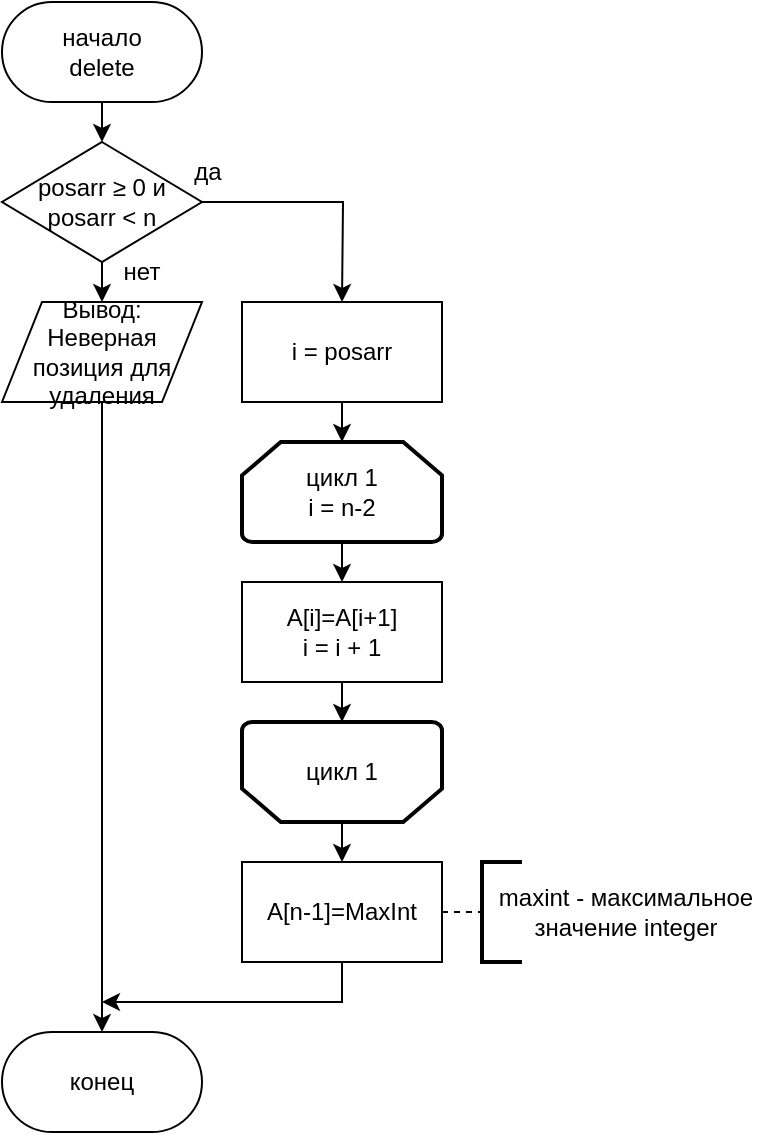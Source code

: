 <mxfile version="24.2.5" type="device">
  <diagram name="Страница — 1" id="jIc_-0nV2Izlxw64OF78">
    <mxGraphModel dx="1674" dy="844" grid="1" gridSize="10" guides="1" tooltips="1" connect="1" arrows="1" fold="1" page="1" pageScale="1" pageWidth="827" pageHeight="1169" math="0" shadow="0">
      <root>
        <mxCell id="0" />
        <mxCell id="1" parent="0" />
        <mxCell id="qk38wRSYMXh0JKTcBKiv-6" style="edgeStyle=orthogonalEdgeStyle;rounded=0;orthogonalLoop=1;jettySize=auto;html=1;exitX=0.5;exitY=1;exitDx=0;exitDy=0;entryX=0.5;entryY=0;entryDx=0;entryDy=0;" edge="1" parent="1" source="qk38wRSYMXh0JKTcBKiv-1" target="qk38wRSYMXh0JKTcBKiv-2">
          <mxGeometry relative="1" as="geometry" />
        </mxCell>
        <mxCell id="qk38wRSYMXh0JKTcBKiv-1" value="начало&lt;div&gt;delete&lt;br&gt;&lt;/div&gt;" style="rounded=1;whiteSpace=wrap;html=1;arcSize=50;" vertex="1" parent="1">
          <mxGeometry x="20" y="20" width="100" height="50" as="geometry" />
        </mxCell>
        <mxCell id="qk38wRSYMXh0JKTcBKiv-8" style="edgeStyle=orthogonalEdgeStyle;rounded=0;orthogonalLoop=1;jettySize=auto;html=1;exitX=0.5;exitY=1;exitDx=0;exitDy=0;entryX=0.5;entryY=0;entryDx=0;entryDy=0;" edge="1" parent="1" source="qk38wRSYMXh0JKTcBKiv-2" target="qk38wRSYMXh0JKTcBKiv-7">
          <mxGeometry relative="1" as="geometry" />
        </mxCell>
        <mxCell id="qk38wRSYMXh0JKTcBKiv-2" value="posarr ≥&amp;nbsp;0 и&lt;div&gt;posarr &amp;lt; n&lt;/div&gt;" style="rhombus;whiteSpace=wrap;html=1;" vertex="1" parent="1">
          <mxGeometry x="20" y="90" width="100" height="60" as="geometry" />
        </mxCell>
        <mxCell id="qk38wRSYMXh0JKTcBKiv-3" value="да" style="text;html=1;strokeColor=none;fillColor=none;align=center;verticalAlign=middle;whiteSpace=wrap;rounded=0;" vertex="1" parent="1">
          <mxGeometry x="93" y="90" width="60" height="30" as="geometry" />
        </mxCell>
        <mxCell id="qk38wRSYMXh0JKTcBKiv-4" value="нет" style="text;html=1;strokeColor=none;fillColor=none;align=center;verticalAlign=middle;whiteSpace=wrap;rounded=0;" vertex="1" parent="1">
          <mxGeometry x="60" y="140" width="60" height="30" as="geometry" />
        </mxCell>
        <mxCell id="qk38wRSYMXh0JKTcBKiv-29" style="edgeStyle=orthogonalEdgeStyle;rounded=0;orthogonalLoop=1;jettySize=auto;html=1;exitX=0.5;exitY=1;exitDx=0;exitDy=0;entryX=0.5;entryY=0;entryDx=0;entryDy=0;" edge="1" parent="1" source="qk38wRSYMXh0JKTcBKiv-7" target="qk38wRSYMXh0JKTcBKiv-24">
          <mxGeometry relative="1" as="geometry" />
        </mxCell>
        <mxCell id="qk38wRSYMXh0JKTcBKiv-7" value="Вывод:&lt;br&gt;&lt;div&gt;Неверная позиция для удаления&lt;br&gt;&lt;/div&gt;" style="shape=parallelogram;perimeter=parallelogramPerimeter;whiteSpace=wrap;html=1;fixedSize=1;" vertex="1" parent="1">
          <mxGeometry x="20" y="170" width="100" height="50" as="geometry" />
        </mxCell>
        <mxCell id="qk38wRSYMXh0JKTcBKiv-10" style="edgeStyle=orthogonalEdgeStyle;rounded=0;orthogonalLoop=1;jettySize=auto;html=1;exitX=1;exitY=0.5;exitDx=0;exitDy=0;entryX=0.5;entryY=0;entryDx=0;entryDy=0;entryPerimeter=0;" edge="1" parent="1" source="qk38wRSYMXh0JKTcBKiv-2">
          <mxGeometry relative="1" as="geometry">
            <mxPoint x="190" y="170" as="targetPoint" />
          </mxGeometry>
        </mxCell>
        <mxCell id="qk38wRSYMXh0JKTcBKiv-11" value="i = posarr" style="rounded=0;whiteSpace=wrap;html=1;" vertex="1" parent="1">
          <mxGeometry x="140" y="170" width="100" height="50" as="geometry" />
        </mxCell>
        <mxCell id="qk38wRSYMXh0JKTcBKiv-15" style="edgeStyle=orthogonalEdgeStyle;rounded=0;orthogonalLoop=1;jettySize=auto;html=1;exitX=0.5;exitY=1;exitDx=0;exitDy=0;exitPerimeter=0;entryX=0.5;entryY=0;entryDx=0;entryDy=0;" edge="1" parent="1" source="qk38wRSYMXh0JKTcBKiv-12" target="qk38wRSYMXh0JKTcBKiv-14">
          <mxGeometry relative="1" as="geometry" />
        </mxCell>
        <mxCell id="qk38wRSYMXh0JKTcBKiv-12" value="цикл 1&lt;div&gt;i =&amp;nbsp;n-2&lt;/div&gt;" style="strokeWidth=2;html=1;shape=mxgraph.flowchart.loop_limit;whiteSpace=wrap;" vertex="1" parent="1">
          <mxGeometry x="140" y="240" width="100" height="50" as="geometry" />
        </mxCell>
        <mxCell id="qk38wRSYMXh0JKTcBKiv-13" style="edgeStyle=orthogonalEdgeStyle;rounded=0;orthogonalLoop=1;jettySize=auto;html=1;exitX=0.5;exitY=1;exitDx=0;exitDy=0;entryX=0.5;entryY=0;entryDx=0;entryDy=0;entryPerimeter=0;" edge="1" parent="1" source="qk38wRSYMXh0JKTcBKiv-11" target="qk38wRSYMXh0JKTcBKiv-12">
          <mxGeometry relative="1" as="geometry" />
        </mxCell>
        <mxCell id="qk38wRSYMXh0JKTcBKiv-14" value="A[i]=A[i+1]&lt;div&gt;i = i + 1&lt;/div&gt;" style="rounded=0;whiteSpace=wrap;html=1;" vertex="1" parent="1">
          <mxGeometry x="140" y="310" width="100" height="50" as="geometry" />
        </mxCell>
        <mxCell id="qk38wRSYMXh0JKTcBKiv-20" style="edgeStyle=orthogonalEdgeStyle;rounded=0;orthogonalLoop=1;jettySize=auto;html=1;exitX=0.5;exitY=0;exitDx=0;exitDy=0;exitPerimeter=0;entryX=0.5;entryY=0;entryDx=0;entryDy=0;" edge="1" parent="1" source="qk38wRSYMXh0JKTcBKiv-16" target="qk38wRSYMXh0JKTcBKiv-19">
          <mxGeometry relative="1" as="geometry" />
        </mxCell>
        <mxCell id="qk38wRSYMXh0JKTcBKiv-16" value="" style="strokeWidth=2;html=1;shape=mxgraph.flowchart.loop_limit;whiteSpace=wrap;rotation=-180;" vertex="1" parent="1">
          <mxGeometry x="140" y="380" width="100" height="50" as="geometry" />
        </mxCell>
        <mxCell id="qk38wRSYMXh0JKTcBKiv-17" value="цикл 1" style="text;html=1;strokeColor=none;fillColor=none;align=center;verticalAlign=middle;whiteSpace=wrap;rounded=0;" vertex="1" parent="1">
          <mxGeometry x="160" y="390" width="60" height="30" as="geometry" />
        </mxCell>
        <mxCell id="qk38wRSYMXh0JKTcBKiv-18" style="edgeStyle=orthogonalEdgeStyle;rounded=0;orthogonalLoop=1;jettySize=auto;html=1;exitX=0.5;exitY=1;exitDx=0;exitDy=0;entryX=0.5;entryY=1;entryDx=0;entryDy=0;entryPerimeter=0;" edge="1" parent="1" source="qk38wRSYMXh0JKTcBKiv-14" target="qk38wRSYMXh0JKTcBKiv-16">
          <mxGeometry relative="1" as="geometry" />
        </mxCell>
        <mxCell id="qk38wRSYMXh0JKTcBKiv-30" style="edgeStyle=orthogonalEdgeStyle;rounded=0;orthogonalLoop=1;jettySize=auto;html=1;exitX=0.5;exitY=1;exitDx=0;exitDy=0;" edge="1" parent="1" source="qk38wRSYMXh0JKTcBKiv-19">
          <mxGeometry relative="1" as="geometry">
            <mxPoint x="70" y="520" as="targetPoint" />
            <Array as="points">
              <mxPoint x="190" y="520" />
            </Array>
          </mxGeometry>
        </mxCell>
        <mxCell id="qk38wRSYMXh0JKTcBKiv-19" value="A[n-1]=MaxInt" style="rounded=0;whiteSpace=wrap;html=1;" vertex="1" parent="1">
          <mxGeometry x="140" y="450" width="100" height="50" as="geometry" />
        </mxCell>
        <mxCell id="qk38wRSYMXh0JKTcBKiv-21" value="" style="strokeWidth=2;html=1;shape=mxgraph.flowchart.annotation_1;align=left;pointerEvents=1;" vertex="1" parent="1">
          <mxGeometry x="260" y="450" width="20" height="50" as="geometry" />
        </mxCell>
        <mxCell id="qk38wRSYMXh0JKTcBKiv-22" value="" style="endArrow=none;dashed=1;html=1;rounded=0;exitX=1;exitY=0.5;exitDx=0;exitDy=0;entryX=0;entryY=0.5;entryDx=0;entryDy=0;entryPerimeter=0;" edge="1" parent="1" target="qk38wRSYMXh0JKTcBKiv-21">
          <mxGeometry width="50" height="50" relative="1" as="geometry">
            <mxPoint x="240" y="475" as="sourcePoint" />
            <mxPoint x="450" y="530" as="targetPoint" />
          </mxGeometry>
        </mxCell>
        <mxCell id="qk38wRSYMXh0JKTcBKiv-23" value="maxint - максимальное значение integer" style="text;html=1;align=center;verticalAlign=middle;whiteSpace=wrap;rounded=0;" vertex="1" parent="1">
          <mxGeometry x="264" y="460" width="136" height="30" as="geometry" />
        </mxCell>
        <mxCell id="qk38wRSYMXh0JKTcBKiv-24" value="конец" style="rounded=1;whiteSpace=wrap;html=1;arcSize=50;" vertex="1" parent="1">
          <mxGeometry x="20" y="535" width="100" height="50" as="geometry" />
        </mxCell>
      </root>
    </mxGraphModel>
  </diagram>
</mxfile>
